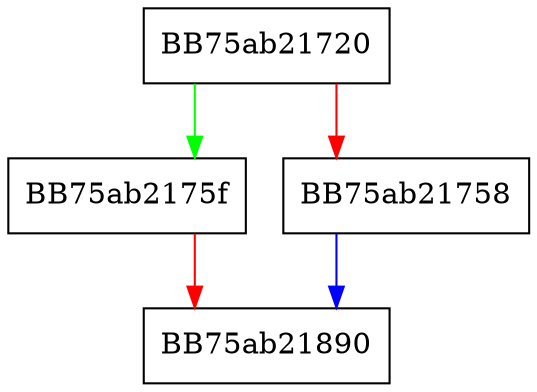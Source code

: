 digraph RollingQueueQueryLast {
  node [shape="box"];
  graph [splines=ortho];
  BB75ab21720 -> BB75ab2175f [color="green"];
  BB75ab21720 -> BB75ab21758 [color="red"];
  BB75ab21758 -> BB75ab21890 [color="blue"];
  BB75ab2175f -> BB75ab21890 [color="red"];
}